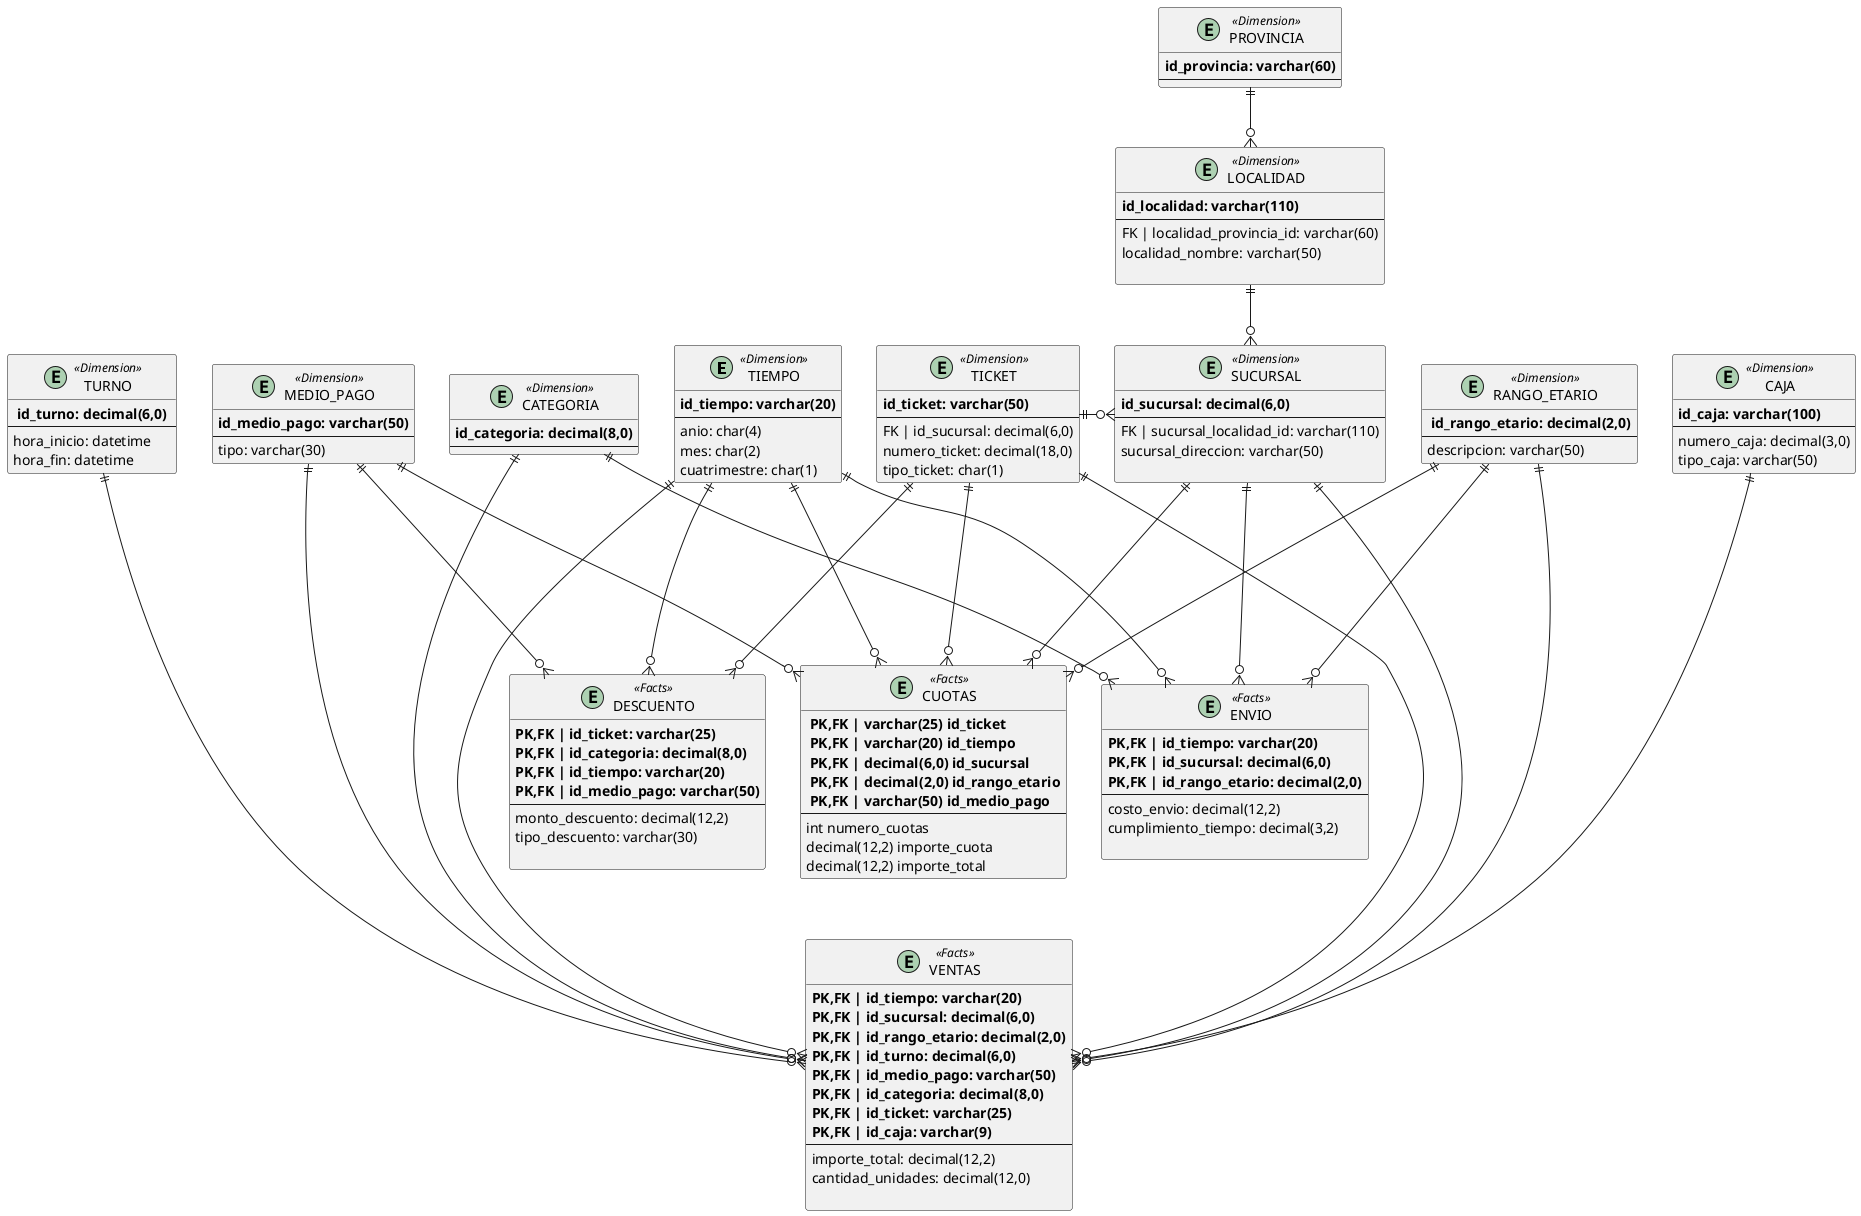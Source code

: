 @startuml
entity TIEMPO <<Dimension>>{
        **id_tiempo: varchar(20)**
        --
        anio: char(4)
        mes: char(2)
        cuatrimestre: char(1)
    }
entity PROVINCIA <<Dimension>>{
        **id_provincia: varchar(60)**
        --
    }
entity LOCALIDAD <<Dimension>>{
        **id_localidad: varchar(110) **
        --
        FK | localidad_provincia_id: varchar(60)
        localidad_nombre: varchar(50)

    }
entity SUCURSAL <<Dimension>>{
        **id_sucursal: decimal(6,0)**
        --
        FK | sucursal_localidad_id: varchar(110)
        sucursal_direccion: varchar(50)

    }
entity RANGO_ETARIO <<Dimension>>{
        ** id_rango_etario: decimal(2,0)**
        --
        descripcion: varchar(50)
    }
entity TURNO <<Dimension>>{
        ** id_turno: decimal(6,0) **
        --
        hora_inicio: datetime
        hora_fin: datetime
    }
entity MEDIO_PAGO <<Dimension>> {
        **id_medio_pago: varchar(50)**
        --
        tipo: varchar(30)
    }

entity CATEGORIA <<Dimension>> {
        **id_categoria: decimal(8,0)**
        --
    }

entity TICKET <<Dimension>> {
        **id_ticket: varchar(50)**
        --
        FK | id_sucursal: decimal(6,0)
        numero_ticket: decimal(18,0)
        tipo_ticket: char(1)
    }
entity CAJA <<Dimension>> {
        **id_caja: varchar(100)**
        --
        numero_caja: decimal(3,0)
        tipo_caja: varchar(50)
}
entity VENTAS <<Facts>>{
        **PK,FK | id_tiempo: varchar(20)**
        **PK,FK | id_sucursal: decimal(6,0)**
        **PK,FK | id_rango_etario: decimal(2,0)**
        **PK,FK | id_turno: decimal(6,0)**
        **PK,FK | id_medio_pago: varchar(50)**
        **PK,FK | id_categoria: decimal(8,0)**
        **PK,FK | id_ticket: varchar(25)**
        **PK,FK | id_caja: varchar(9)**
        --
        importe_total: decimal(12,2)
        cantidad_unidades: decimal(12,0)

    }
entity DESCUENTO <<Facts>>{
        **PK,FK | id_ticket: varchar(25)**
        **PK,FK | id_categoria: decimal(8,0)**
        **PK,FK | id_tiempo: varchar(20)**
        **PK,FK | id_medio_pago: varchar(50)**
        --
        monto_descuento: decimal(12,2)
        tipo_descuento: varchar(30)

    }
entity ENVIO <<Facts>>{
        **PK,FK | id_tiempo: varchar(20)**
        **PK,FK | id_sucursal: decimal(6,0)**
        **PK,FK | id_rango_etario: decimal(2,0)**
        --
        costo_envio: decimal(12,2)
        cumplimiento_tiempo: decimal(3,2)

    }
entity CUOTAS <<Facts>>{
        ** PK,FK | varchar(25) id_ticket**
        ** PK,FK | varchar(20) id_tiempo**
        ** PK,FK | decimal(6,0) id_sucursal**
        ** PK,FK | decimal(2,0) id_rango_etario**
        ** PK,FK | varchar(50) id_medio_pago **
        --
        int numero_cuotas
        decimal(12,2) importe_cuota
        decimal(12,2) importe_total
    }

TICKET ||-o{ SUCURSAL
RANGO_ETARIO ||----o{ VENTAS
TIEMPO ||-----o{ VENTAS
SUCURSAL ||-----o{ VENTAS
TURNO ||-----o{ VENTAS
MEDIO_PAGO ||-----o{ VENTAS
CATEGORIA ||-----o{ VENTAS
TICKET ||----o{ VENTAS
CAJA ||-----o{ VENTAS

CATEGORIA ||---o{ ENVIO
TIEMPO ||----o{ ENVIO
SUCURSAL ||---o{ ENVIO
RANGO_ETARIO ||----o{ ENVIO

PROVINCIA ||--o{ LOCALIDAD
LOCALIDAD ||--o{ SUCURSAL

TIEMPO ||----o{ DESCUENTO
TICKET ||----o{ DESCUENTO
MEDIO_PAGO ||----o{ DESCUENTO

TICKET ||----o{ CUOTAS
TIEMPO ||----o{ CUOTAS
SUCURSAL ||----o{ CUOTAS
RANGO_ETARIO ||----o{ CUOTAS
MEDIO_PAGO||----o{ CUOTAS

@enduml